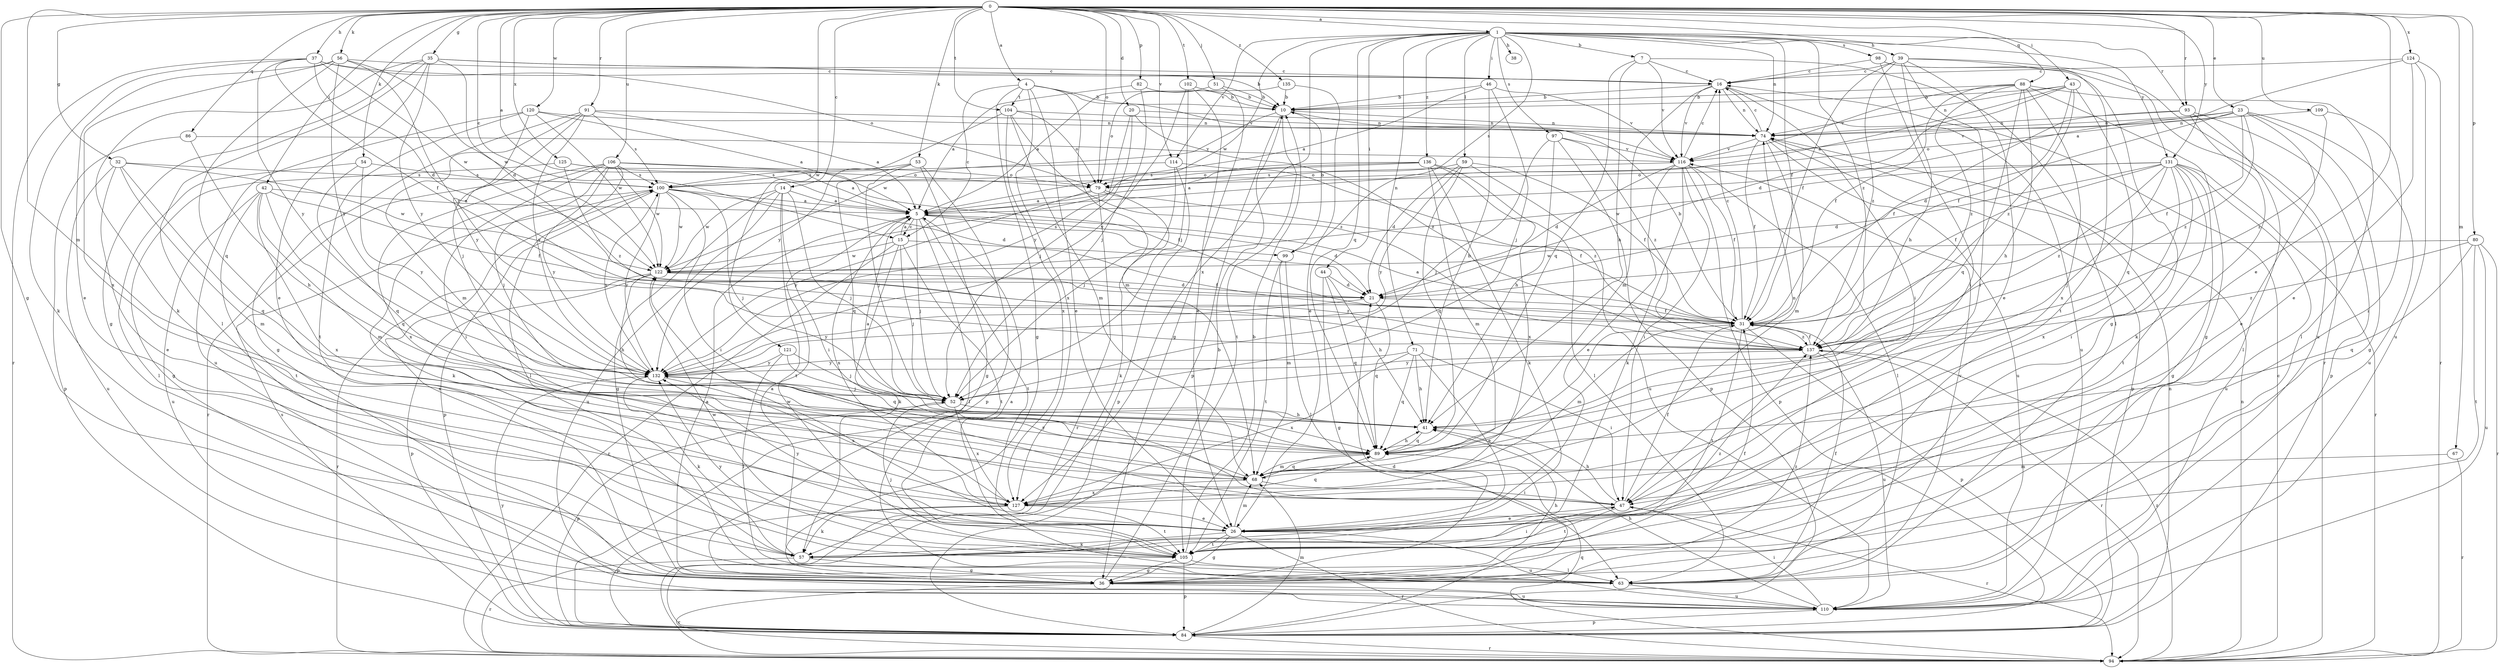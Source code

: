 strict digraph  {
0;
1;
4;
5;
7;
10;
14;
15;
16;
20;
21;
23;
26;
31;
32;
35;
36;
37;
38;
39;
41;
42;
43;
44;
46;
47;
51;
52;
53;
54;
56;
57;
59;
63;
67;
68;
71;
74;
79;
80;
82;
84;
86;
88;
89;
91;
93;
94;
97;
98;
99;
100;
102;
104;
105;
106;
109;
110;
114;
116;
120;
121;
122;
124;
125;
127;
131;
132;
135;
136;
137;
0 -> 1  [label=a];
0 -> 4  [label=a];
0 -> 5  [label=a];
0 -> 14  [label=c];
0 -> 15  [label=c];
0 -> 20  [label=d];
0 -> 23  [label=e];
0 -> 26  [label=e];
0 -> 32  [label=g];
0 -> 35  [label=g];
0 -> 36  [label=g];
0 -> 37  [label=h];
0 -> 42  [label=i];
0 -> 43  [label=i];
0 -> 51  [label=j];
0 -> 53  [label=k];
0 -> 54  [label=k];
0 -> 56  [label=k];
0 -> 67  [label=m];
0 -> 68  [label=m];
0 -> 79  [label=o];
0 -> 80  [label=p];
0 -> 82  [label=p];
0 -> 86  [label=q];
0 -> 88  [label=q];
0 -> 91  [label=r];
0 -> 93  [label=r];
0 -> 102  [label=t];
0 -> 104  [label=t];
0 -> 106  [label=u];
0 -> 109  [label=u];
0 -> 114  [label=v];
0 -> 120  [label=w];
0 -> 121  [label=w];
0 -> 124  [label=x];
0 -> 125  [label=x];
0 -> 131  [label=y];
0 -> 135  [label=z];
1 -> 7  [label=b];
1 -> 31  [label=f];
1 -> 38  [label=h];
1 -> 39  [label=h];
1 -> 44  [label=i];
1 -> 46  [label=i];
1 -> 59  [label=l];
1 -> 71  [label=n];
1 -> 74  [label=n];
1 -> 89  [label=q];
1 -> 93  [label=r];
1 -> 97  [label=s];
1 -> 98  [label=s];
1 -> 99  [label=s];
1 -> 114  [label=v];
1 -> 122  [label=w];
1 -> 127  [label=x];
1 -> 131  [label=y];
1 -> 136  [label=z];
1 -> 137  [label=z];
4 -> 10  [label=b];
4 -> 15  [label=c];
4 -> 26  [label=e];
4 -> 36  [label=g];
4 -> 68  [label=m];
4 -> 104  [label=t];
4 -> 116  [label=v];
4 -> 127  [label=x];
5 -> 15  [label=c];
5 -> 21  [label=d];
5 -> 52  [label=j];
5 -> 63  [label=l];
5 -> 99  [label=s];
5 -> 105  [label=t];
5 -> 127  [label=x];
7 -> 16  [label=c];
7 -> 41  [label=h];
7 -> 63  [label=l];
7 -> 89  [label=q];
7 -> 116  [label=v];
10 -> 74  [label=n];
10 -> 84  [label=p];
10 -> 105  [label=t];
10 -> 122  [label=w];
14 -> 5  [label=a];
14 -> 36  [label=g];
14 -> 47  [label=i];
14 -> 52  [label=j];
14 -> 105  [label=t];
14 -> 110  [label=u];
14 -> 122  [label=w];
15 -> 5  [label=a];
15 -> 31  [label=f];
15 -> 52  [label=j];
15 -> 57  [label=k];
15 -> 94  [label=r];
15 -> 105  [label=t];
15 -> 122  [label=w];
16 -> 10  [label=b];
16 -> 47  [label=i];
16 -> 68  [label=m];
16 -> 74  [label=n];
16 -> 110  [label=u];
16 -> 116  [label=v];
20 -> 52  [label=j];
20 -> 74  [label=n];
20 -> 132  [label=y];
20 -> 137  [label=z];
21 -> 31  [label=f];
21 -> 89  [label=q];
21 -> 132  [label=y];
23 -> 21  [label=d];
23 -> 26  [label=e];
23 -> 31  [label=f];
23 -> 36  [label=g];
23 -> 74  [label=n];
23 -> 79  [label=o];
23 -> 110  [label=u];
23 -> 116  [label=v];
23 -> 137  [label=z];
26 -> 36  [label=g];
26 -> 57  [label=k];
26 -> 68  [label=m];
26 -> 94  [label=r];
26 -> 105  [label=t];
26 -> 110  [label=u];
26 -> 122  [label=w];
26 -> 132  [label=y];
31 -> 5  [label=a];
31 -> 10  [label=b];
31 -> 16  [label=c];
31 -> 68  [label=m];
31 -> 84  [label=p];
31 -> 105  [label=t];
31 -> 137  [label=z];
32 -> 26  [label=e];
32 -> 68  [label=m];
32 -> 89  [label=q];
32 -> 100  [label=s];
32 -> 110  [label=u];
32 -> 122  [label=w];
35 -> 10  [label=b];
35 -> 16  [label=c];
35 -> 21  [label=d];
35 -> 26  [label=e];
35 -> 36  [label=g];
35 -> 57  [label=k];
35 -> 63  [label=l];
35 -> 132  [label=y];
36 -> 5  [label=a];
36 -> 10  [label=b];
36 -> 31  [label=f];
36 -> 41  [label=h];
36 -> 94  [label=r];
36 -> 100  [label=s];
36 -> 110  [label=u];
36 -> 137  [label=z];
37 -> 16  [label=c];
37 -> 21  [label=d];
37 -> 31  [label=f];
37 -> 57  [label=k];
37 -> 79  [label=o];
37 -> 94  [label=r];
37 -> 122  [label=w];
37 -> 132  [label=y];
39 -> 16  [label=c];
39 -> 26  [label=e];
39 -> 31  [label=f];
39 -> 41  [label=h];
39 -> 47  [label=i];
39 -> 94  [label=r];
39 -> 105  [label=t];
39 -> 137  [label=z];
41 -> 5  [label=a];
41 -> 89  [label=q];
42 -> 5  [label=a];
42 -> 31  [label=f];
42 -> 68  [label=m];
42 -> 89  [label=q];
42 -> 105  [label=t];
42 -> 110  [label=u];
42 -> 127  [label=x];
43 -> 5  [label=a];
43 -> 10  [label=b];
43 -> 21  [label=d];
43 -> 31  [label=f];
43 -> 74  [label=n];
43 -> 89  [label=q];
43 -> 137  [label=z];
44 -> 21  [label=d];
44 -> 36  [label=g];
44 -> 41  [label=h];
44 -> 89  [label=q];
46 -> 5  [label=a];
46 -> 10  [label=b];
46 -> 41  [label=h];
46 -> 52  [label=j];
46 -> 116  [label=v];
47 -> 26  [label=e];
47 -> 31  [label=f];
47 -> 41  [label=h];
47 -> 94  [label=r];
47 -> 105  [label=t];
51 -> 10  [label=b];
51 -> 36  [label=g];
51 -> 79  [label=o];
52 -> 41  [label=h];
52 -> 84  [label=p];
52 -> 127  [label=x];
53 -> 36  [label=g];
53 -> 52  [label=j];
53 -> 84  [label=p];
53 -> 89  [label=q];
53 -> 100  [label=s];
54 -> 63  [label=l];
54 -> 89  [label=q];
54 -> 100  [label=s];
54 -> 132  [label=y];
56 -> 16  [label=c];
56 -> 26  [label=e];
56 -> 89  [label=q];
56 -> 122  [label=w];
56 -> 127  [label=x];
56 -> 132  [label=y];
56 -> 137  [label=z];
57 -> 5  [label=a];
57 -> 36  [label=g];
57 -> 94  [label=r];
57 -> 137  [label=z];
59 -> 21  [label=d];
59 -> 31  [label=f];
59 -> 79  [label=o];
59 -> 89  [label=q];
59 -> 110  [label=u];
59 -> 132  [label=y];
63 -> 5  [label=a];
63 -> 31  [label=f];
63 -> 110  [label=u];
63 -> 116  [label=v];
67 -> 68  [label=m];
67 -> 94  [label=r];
68 -> 47  [label=i];
68 -> 89  [label=q];
68 -> 127  [label=x];
68 -> 132  [label=y];
71 -> 26  [label=e];
71 -> 41  [label=h];
71 -> 47  [label=i];
71 -> 89  [label=q];
71 -> 127  [label=x];
71 -> 132  [label=y];
74 -> 16  [label=c];
74 -> 31  [label=f];
74 -> 68  [label=m];
74 -> 84  [label=p];
74 -> 110  [label=u];
74 -> 116  [label=v];
79 -> 5  [label=a];
79 -> 31  [label=f];
79 -> 57  [label=k];
79 -> 94  [label=r];
79 -> 132  [label=y];
80 -> 89  [label=q];
80 -> 94  [label=r];
80 -> 105  [label=t];
80 -> 110  [label=u];
80 -> 122  [label=w];
80 -> 137  [label=z];
82 -> 5  [label=a];
82 -> 10  [label=b];
82 -> 52  [label=j];
84 -> 21  [label=d];
84 -> 68  [label=m];
84 -> 74  [label=n];
84 -> 94  [label=r];
84 -> 100  [label=s];
84 -> 132  [label=y];
86 -> 41  [label=h];
86 -> 84  [label=p];
86 -> 116  [label=v];
88 -> 10  [label=b];
88 -> 31  [label=f];
88 -> 36  [label=g];
88 -> 41  [label=h];
88 -> 63  [label=l];
88 -> 89  [label=q];
88 -> 116  [label=v];
88 -> 127  [label=x];
88 -> 137  [label=z];
89 -> 41  [label=h];
89 -> 68  [label=m];
89 -> 74  [label=n];
91 -> 5  [label=a];
91 -> 36  [label=g];
91 -> 52  [label=j];
91 -> 68  [label=m];
91 -> 74  [label=n];
91 -> 100  [label=s];
91 -> 132  [label=y];
93 -> 31  [label=f];
93 -> 57  [label=k];
93 -> 63  [label=l];
93 -> 74  [label=n];
93 -> 84  [label=p];
94 -> 16  [label=c];
94 -> 74  [label=n];
94 -> 89  [label=q];
94 -> 137  [label=z];
97 -> 41  [label=h];
97 -> 52  [label=j];
97 -> 84  [label=p];
97 -> 116  [label=v];
97 -> 137  [label=z];
98 -> 16  [label=c];
98 -> 36  [label=g];
98 -> 47  [label=i];
98 -> 110  [label=u];
99 -> 10  [label=b];
99 -> 63  [label=l];
99 -> 68  [label=m];
99 -> 105  [label=t];
100 -> 5  [label=a];
100 -> 21  [label=d];
100 -> 47  [label=i];
100 -> 52  [label=j];
100 -> 57  [label=k];
100 -> 84  [label=p];
100 -> 122  [label=w];
100 -> 132  [label=y];
102 -> 10  [label=b];
102 -> 26  [label=e];
102 -> 52  [label=j];
102 -> 132  [label=y];
104 -> 68  [label=m];
104 -> 74  [label=n];
104 -> 79  [label=o];
104 -> 127  [label=x];
104 -> 132  [label=y];
104 -> 137  [label=z];
105 -> 10  [label=b];
105 -> 36  [label=g];
105 -> 47  [label=i];
105 -> 52  [label=j];
105 -> 63  [label=l];
105 -> 84  [label=p];
105 -> 122  [label=w];
105 -> 132  [label=y];
106 -> 31  [label=f];
106 -> 47  [label=i];
106 -> 52  [label=j];
106 -> 63  [label=l];
106 -> 79  [label=o];
106 -> 94  [label=r];
106 -> 100  [label=s];
106 -> 122  [label=w];
106 -> 127  [label=x];
106 -> 132  [label=y];
109 -> 47  [label=i];
109 -> 74  [label=n];
109 -> 137  [label=z];
110 -> 41  [label=h];
110 -> 47  [label=i];
110 -> 84  [label=p];
114 -> 52  [label=j];
114 -> 84  [label=p];
114 -> 100  [label=s];
114 -> 137  [label=z];
116 -> 16  [label=c];
116 -> 21  [label=d];
116 -> 26  [label=e];
116 -> 31  [label=f];
116 -> 47  [label=i];
116 -> 57  [label=k];
116 -> 63  [label=l];
116 -> 84  [label=p];
116 -> 100  [label=s];
120 -> 5  [label=a];
120 -> 74  [label=n];
120 -> 105  [label=t];
120 -> 110  [label=u];
120 -> 122  [label=w];
120 -> 132  [label=y];
121 -> 52  [label=j];
121 -> 63  [label=l];
121 -> 89  [label=q];
121 -> 132  [label=y];
122 -> 21  [label=d];
122 -> 41  [label=h];
122 -> 84  [label=p];
122 -> 94  [label=r];
122 -> 137  [label=z];
124 -> 5  [label=a];
124 -> 16  [label=c];
124 -> 26  [label=e];
124 -> 94  [label=r];
124 -> 110  [label=u];
125 -> 5  [label=a];
125 -> 36  [label=g];
125 -> 79  [label=o];
125 -> 137  [label=z];
127 -> 26  [label=e];
127 -> 57  [label=k];
127 -> 84  [label=p];
127 -> 89  [label=q];
127 -> 105  [label=t];
131 -> 21  [label=d];
131 -> 31  [label=f];
131 -> 36  [label=g];
131 -> 47  [label=i];
131 -> 52  [label=j];
131 -> 79  [label=o];
131 -> 94  [label=r];
131 -> 105  [label=t];
131 -> 110  [label=u];
131 -> 122  [label=w];
131 -> 127  [label=x];
131 -> 137  [label=z];
132 -> 52  [label=j];
132 -> 57  [label=k];
132 -> 100  [label=s];
132 -> 127  [label=x];
135 -> 5  [label=a];
135 -> 10  [label=b];
135 -> 26  [label=e];
136 -> 5  [label=a];
136 -> 57  [label=k];
136 -> 63  [label=l];
136 -> 68  [label=m];
136 -> 79  [label=o];
136 -> 100  [label=s];
136 -> 127  [label=x];
137 -> 31  [label=f];
137 -> 94  [label=r];
137 -> 110  [label=u];
137 -> 132  [label=y];
}
